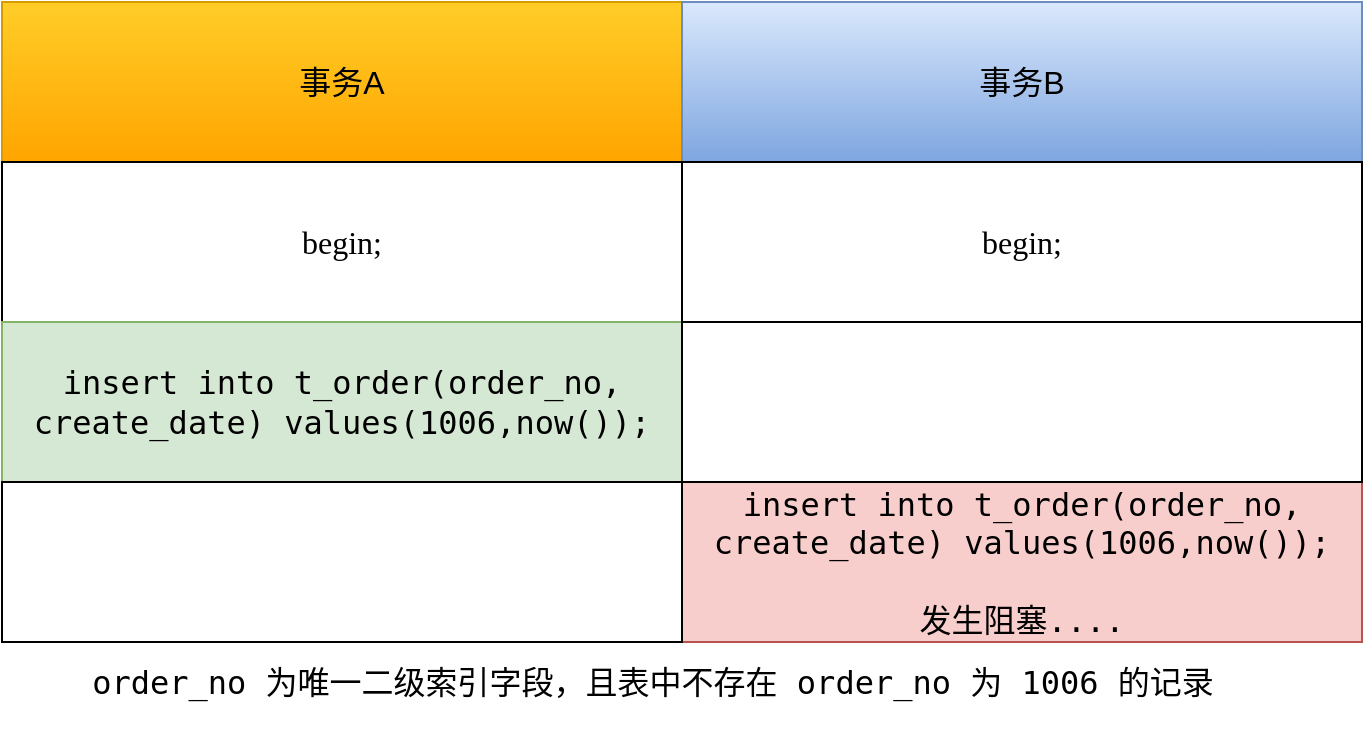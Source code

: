 <mxfile version="20.0.3" type="github">
  <diagram id="u9ho3DqXbqdaXH7_Vbdk" name="Page-1">
    <mxGraphModel dx="1092" dy="698" grid="1" gridSize="10" guides="1" tooltips="1" connect="1" arrows="1" fold="1" page="1" pageScale="1" pageWidth="827" pageHeight="1169" math="0" shadow="0">
      <root>
        <mxCell id="0" />
        <mxCell id="1" parent="0" />
        <mxCell id="9P0TP8H0pwNGILY8ddhP-1" value="事务A" style="rounded=0;whiteSpace=wrap;html=1;fontSize=16;fillColor=#ffcd28;gradientColor=#ffa500;strokeColor=#d79b00;" vertex="1" parent="1">
          <mxGeometry x="120" y="160" width="340.0" height="80" as="geometry" />
        </mxCell>
        <mxCell id="9P0TP8H0pwNGILY8ddhP-2" value="事务B" style="rounded=0;whiteSpace=wrap;html=1;fontSize=16;fillColor=#dae8fc;gradientColor=#7ea6e0;strokeColor=#6c8ebf;" vertex="1" parent="1">
          <mxGeometry x="460.0" y="160" width="340.0" height="80" as="geometry" />
        </mxCell>
        <mxCell id="9P0TP8H0pwNGILY8ddhP-3" value="begin;" style="rounded=0;whiteSpace=wrap;html=1;fontSize=16;fontFamily=Times New Roman;" vertex="1" parent="1">
          <mxGeometry x="120" y="240" width="340.0" height="80" as="geometry" />
        </mxCell>
        <mxCell id="9P0TP8H0pwNGILY8ddhP-4" value="begin;" style="rounded=0;whiteSpace=wrap;html=1;fontSize=16;fontFamily=Times New Roman;" vertex="1" parent="1">
          <mxGeometry x="460.0" y="240" width="340.0" height="80" as="geometry" />
        </mxCell>
        <mxCell id="9P0TP8H0pwNGILY8ddhP-5" value="&lt;div style=&quot;font-family: Menlo, monospace; font-size: 16px;&quot;&gt;&lt;span style=&quot;background-image: initial; background-position: initial; background-size: initial; background-repeat: initial; background-attachment: initial; background-origin: initial; background-clip: initial; font-size: 16px;&quot;&gt;insert into t_order(order_no, create_date) values(1006,now());&lt;/span&gt;&lt;/div&gt;" style="rounded=0;whiteSpace=wrap;html=1;fontSize=16;labelBackgroundColor=none;fillColor=#d5e8d4;strokeColor=#82b366;" vertex="1" parent="1">
          <mxGeometry x="120" y="320" width="340.0" height="80" as="geometry" />
        </mxCell>
        <mxCell id="9P0TP8H0pwNGILY8ddhP-6" value="&lt;span style=&quot;font-family: Menlo, monospace; font-size: 16px;&quot;&gt;insert into t_order(order_no, create_date) values(1006,now());&lt;br&gt;&lt;br&gt;发生阻塞....&lt;br&gt;&lt;/span&gt;" style="rounded=0;whiteSpace=wrap;html=1;fontSize=16;labelBackgroundColor=none;fillColor=#f8cecc;strokeColor=#b85450;" vertex="1" parent="1">
          <mxGeometry x="460.0" y="400" width="340.0" height="80" as="geometry" />
        </mxCell>
        <mxCell id="9P0TP8H0pwNGILY8ddhP-7" value="" style="rounded=0;whiteSpace=wrap;html=1;fontSize=16;labelBackgroundColor=none;fontColor=default;" vertex="1" parent="1">
          <mxGeometry x="460.0" y="320" width="340.0" height="80" as="geometry" />
        </mxCell>
        <mxCell id="9P0TP8H0pwNGILY8ddhP-8" value="" style="rounded=0;whiteSpace=wrap;html=1;fontSize=16;labelBackgroundColor=none;fontColor=default;" vertex="1" parent="1">
          <mxGeometry x="120" y="400" width="340.0" height="80" as="geometry" />
        </mxCell>
        <mxCell id="9P0TP8H0pwNGILY8ddhP-10" value="&lt;span style=&quot;font-family: Menlo, monospace;&quot;&gt;order_no 为唯一二级索引字段，且表中不存在&amp;nbsp;&lt;/span&gt;&lt;span style=&quot;font-family: Menlo, monospace;&quot;&gt;order_no 为 1006 的记录&lt;/span&gt;&lt;span style=&quot;font-family: Menlo, monospace;&quot;&gt;&lt;br&gt;&amp;nbsp;&lt;/span&gt;" style="text;html=1;align=center;verticalAlign=middle;resizable=0;points=[];autosize=1;strokeColor=none;fillColor=none;fontSize=16;fontFamily=Times New Roman;fontColor=default;" vertex="1" parent="1">
          <mxGeometry x="155" y="485" width="580" height="50" as="geometry" />
        </mxCell>
      </root>
    </mxGraphModel>
  </diagram>
</mxfile>
